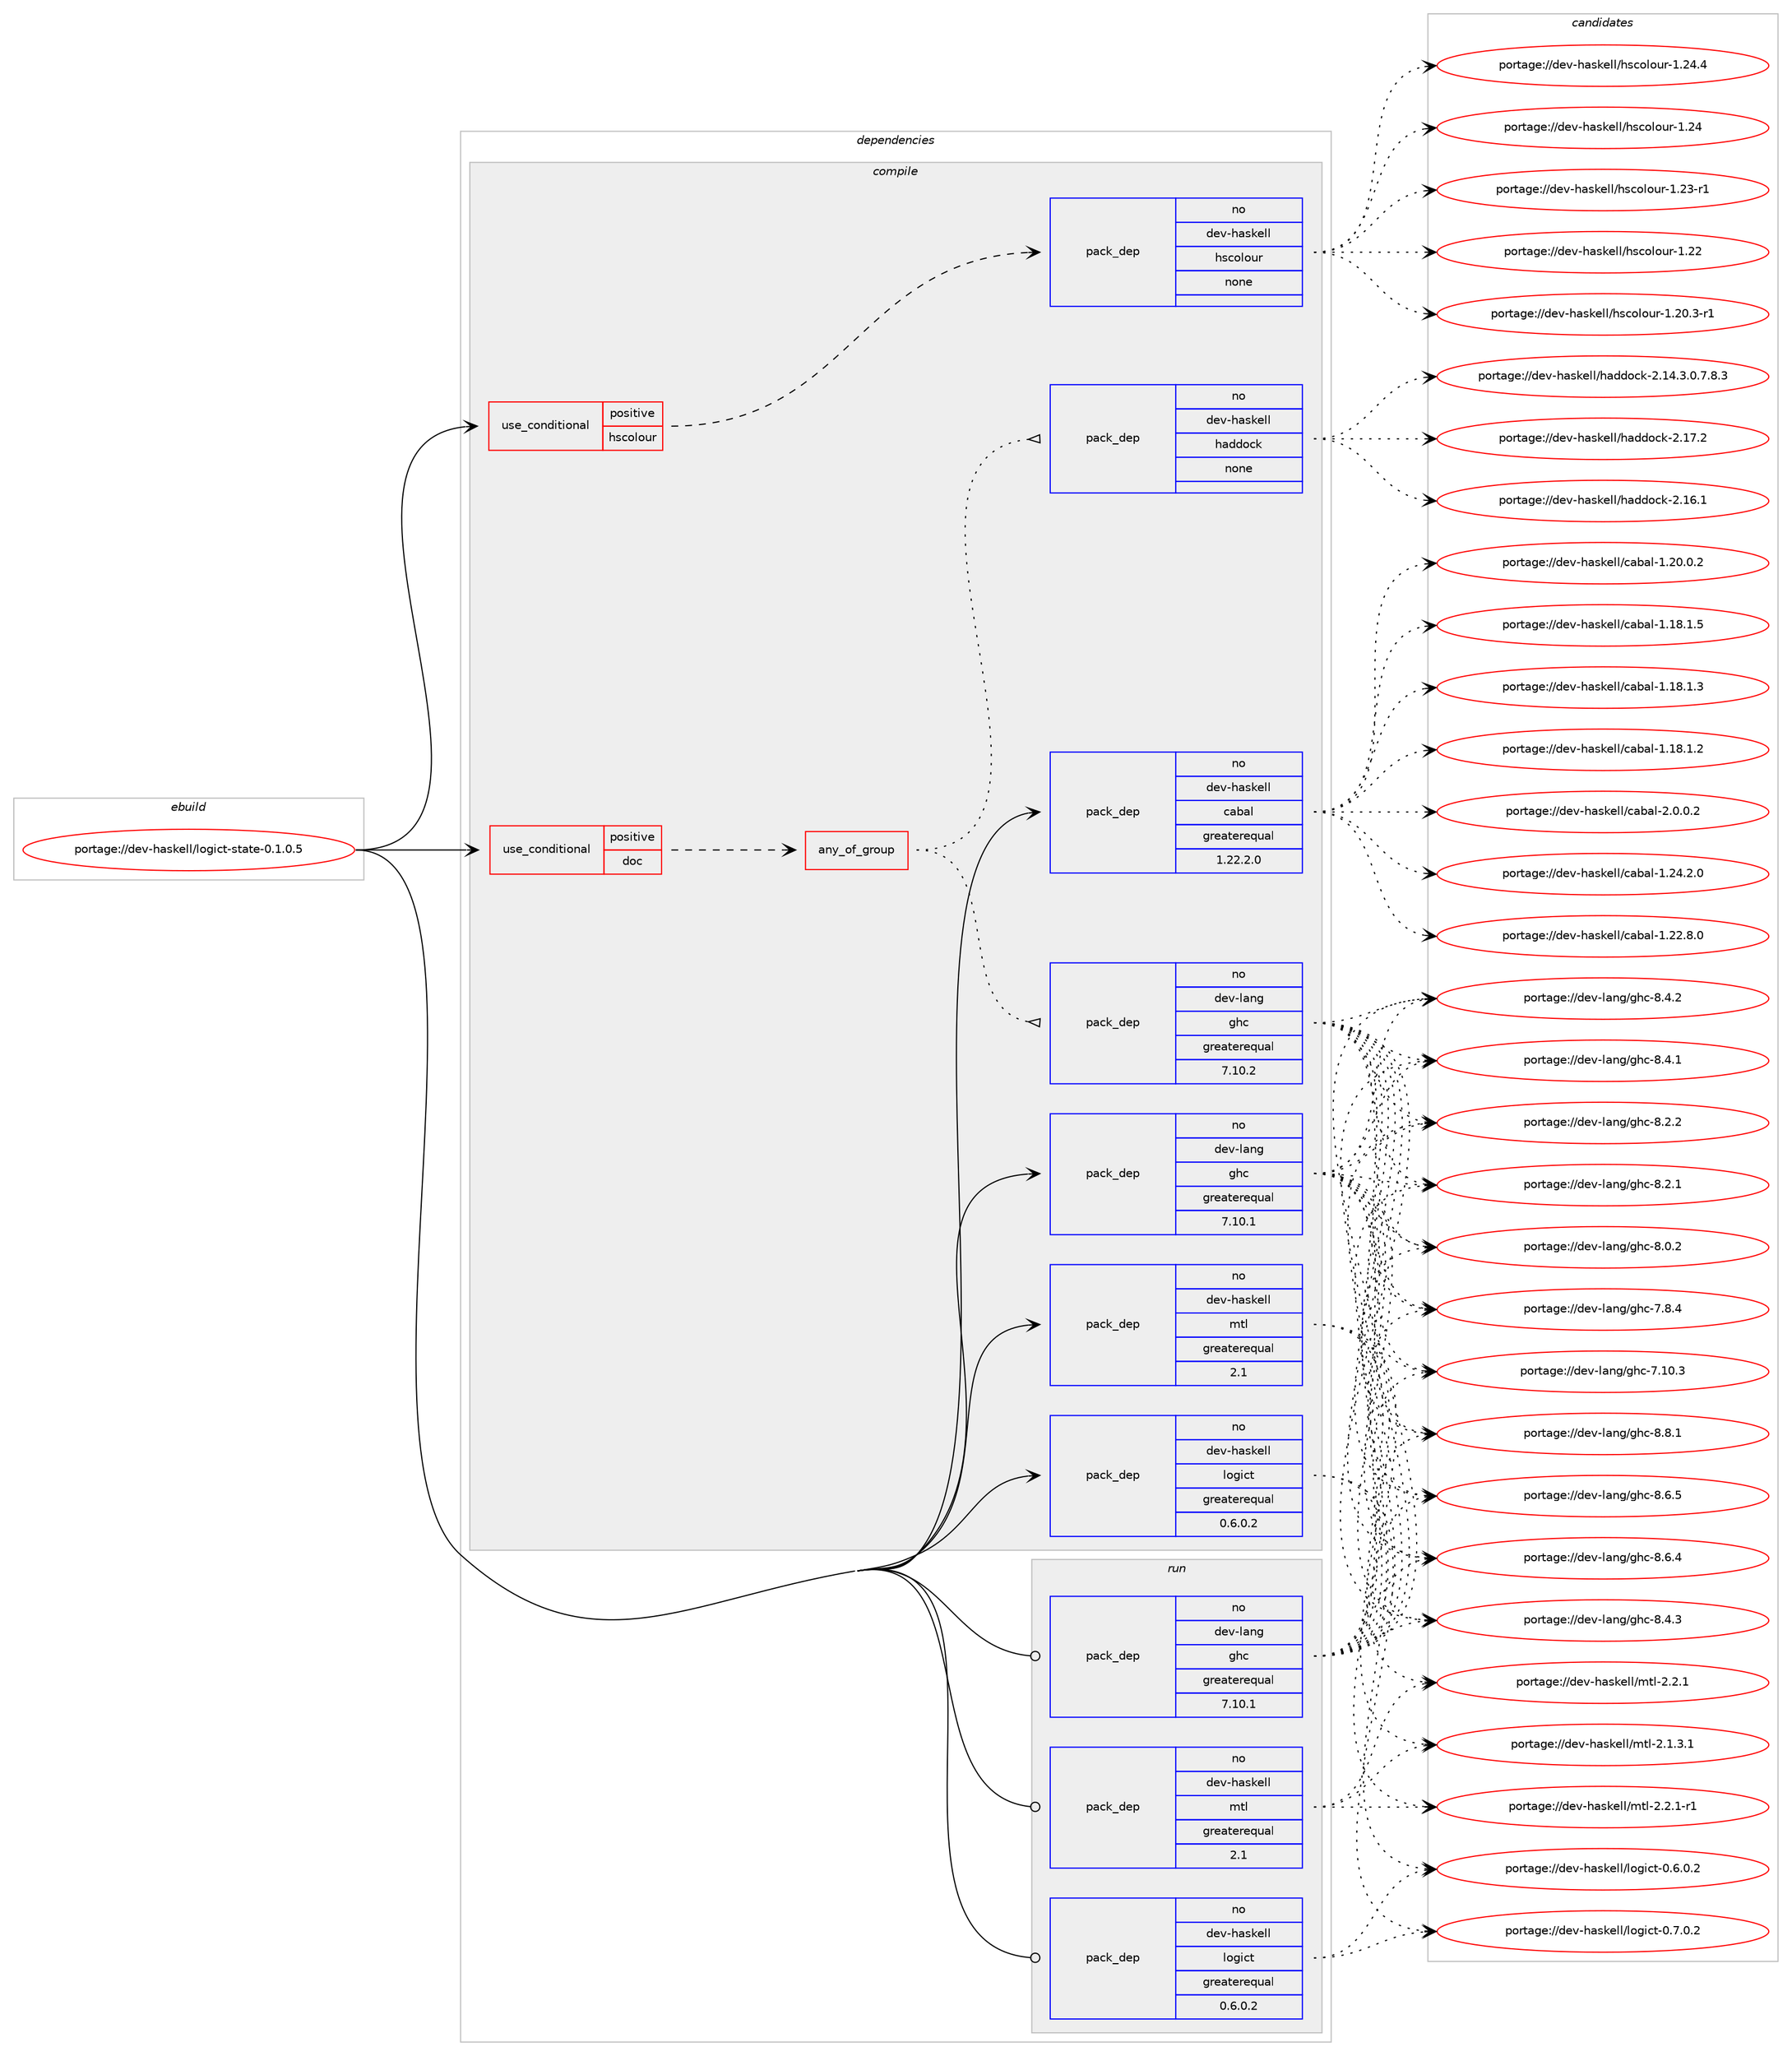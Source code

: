 digraph prolog {

# *************
# Graph options
# *************

newrank=true;
concentrate=true;
compound=true;
graph [rankdir=LR,fontname=Helvetica,fontsize=10,ranksep=1.5];#, ranksep=2.5, nodesep=0.2];
edge  [arrowhead=vee];
node  [fontname=Helvetica,fontsize=10];

# **********
# The ebuild
# **********

subgraph cluster_leftcol {
color=gray;
label=<<i>ebuild</i>>;
id [label="portage://dev-haskell/logict-state-0.1.0.5", color=red, width=4, href="../dev-haskell/logict-state-0.1.0.5.svg"];
}

# ****************
# The dependencies
# ****************

subgraph cluster_midcol {
color=gray;
label=<<i>dependencies</i>>;
subgraph cluster_compile {
fillcolor="#eeeeee";
style=filled;
label=<<i>compile</i>>;
subgraph cond132774 {
dependency552712 [label=<<TABLE BORDER="0" CELLBORDER="1" CELLSPACING="0" CELLPADDING="4"><TR><TD ROWSPAN="3" CELLPADDING="10">use_conditional</TD></TR><TR><TD>positive</TD></TR><TR><TD>doc</TD></TR></TABLE>>, shape=none, color=red];
subgraph any6101 {
dependency552713 [label=<<TABLE BORDER="0" CELLBORDER="1" CELLSPACING="0" CELLPADDING="4"><TR><TD CELLPADDING="10">any_of_group</TD></TR></TABLE>>, shape=none, color=red];subgraph pack413600 {
dependency552714 [label=<<TABLE BORDER="0" CELLBORDER="1" CELLSPACING="0" CELLPADDING="4" WIDTH="220"><TR><TD ROWSPAN="6" CELLPADDING="30">pack_dep</TD></TR><TR><TD WIDTH="110">no</TD></TR><TR><TD>dev-haskell</TD></TR><TR><TD>haddock</TD></TR><TR><TD>none</TD></TR><TR><TD></TD></TR></TABLE>>, shape=none, color=blue];
}
dependency552713:e -> dependency552714:w [weight=20,style="dotted",arrowhead="oinv"];
subgraph pack413601 {
dependency552715 [label=<<TABLE BORDER="0" CELLBORDER="1" CELLSPACING="0" CELLPADDING="4" WIDTH="220"><TR><TD ROWSPAN="6" CELLPADDING="30">pack_dep</TD></TR><TR><TD WIDTH="110">no</TD></TR><TR><TD>dev-lang</TD></TR><TR><TD>ghc</TD></TR><TR><TD>greaterequal</TD></TR><TR><TD>7.10.2</TD></TR></TABLE>>, shape=none, color=blue];
}
dependency552713:e -> dependency552715:w [weight=20,style="dotted",arrowhead="oinv"];
}
dependency552712:e -> dependency552713:w [weight=20,style="dashed",arrowhead="vee"];
}
id:e -> dependency552712:w [weight=20,style="solid",arrowhead="vee"];
subgraph cond132775 {
dependency552716 [label=<<TABLE BORDER="0" CELLBORDER="1" CELLSPACING="0" CELLPADDING="4"><TR><TD ROWSPAN="3" CELLPADDING="10">use_conditional</TD></TR><TR><TD>positive</TD></TR><TR><TD>hscolour</TD></TR></TABLE>>, shape=none, color=red];
subgraph pack413602 {
dependency552717 [label=<<TABLE BORDER="0" CELLBORDER="1" CELLSPACING="0" CELLPADDING="4" WIDTH="220"><TR><TD ROWSPAN="6" CELLPADDING="30">pack_dep</TD></TR><TR><TD WIDTH="110">no</TD></TR><TR><TD>dev-haskell</TD></TR><TR><TD>hscolour</TD></TR><TR><TD>none</TD></TR><TR><TD></TD></TR></TABLE>>, shape=none, color=blue];
}
dependency552716:e -> dependency552717:w [weight=20,style="dashed",arrowhead="vee"];
}
id:e -> dependency552716:w [weight=20,style="solid",arrowhead="vee"];
subgraph pack413603 {
dependency552718 [label=<<TABLE BORDER="0" CELLBORDER="1" CELLSPACING="0" CELLPADDING="4" WIDTH="220"><TR><TD ROWSPAN="6" CELLPADDING="30">pack_dep</TD></TR><TR><TD WIDTH="110">no</TD></TR><TR><TD>dev-haskell</TD></TR><TR><TD>cabal</TD></TR><TR><TD>greaterequal</TD></TR><TR><TD>1.22.2.0</TD></TR></TABLE>>, shape=none, color=blue];
}
id:e -> dependency552718:w [weight=20,style="solid",arrowhead="vee"];
subgraph pack413604 {
dependency552719 [label=<<TABLE BORDER="0" CELLBORDER="1" CELLSPACING="0" CELLPADDING="4" WIDTH="220"><TR><TD ROWSPAN="6" CELLPADDING="30">pack_dep</TD></TR><TR><TD WIDTH="110">no</TD></TR><TR><TD>dev-haskell</TD></TR><TR><TD>logict</TD></TR><TR><TD>greaterequal</TD></TR><TR><TD>0.6.0.2</TD></TR></TABLE>>, shape=none, color=blue];
}
id:e -> dependency552719:w [weight=20,style="solid",arrowhead="vee"];
subgraph pack413605 {
dependency552720 [label=<<TABLE BORDER="0" CELLBORDER="1" CELLSPACING="0" CELLPADDING="4" WIDTH="220"><TR><TD ROWSPAN="6" CELLPADDING="30">pack_dep</TD></TR><TR><TD WIDTH="110">no</TD></TR><TR><TD>dev-haskell</TD></TR><TR><TD>mtl</TD></TR><TR><TD>greaterequal</TD></TR><TR><TD>2.1</TD></TR></TABLE>>, shape=none, color=blue];
}
id:e -> dependency552720:w [weight=20,style="solid",arrowhead="vee"];
subgraph pack413606 {
dependency552721 [label=<<TABLE BORDER="0" CELLBORDER="1" CELLSPACING="0" CELLPADDING="4" WIDTH="220"><TR><TD ROWSPAN="6" CELLPADDING="30">pack_dep</TD></TR><TR><TD WIDTH="110">no</TD></TR><TR><TD>dev-lang</TD></TR><TR><TD>ghc</TD></TR><TR><TD>greaterequal</TD></TR><TR><TD>7.10.1</TD></TR></TABLE>>, shape=none, color=blue];
}
id:e -> dependency552721:w [weight=20,style="solid",arrowhead="vee"];
}
subgraph cluster_compileandrun {
fillcolor="#eeeeee";
style=filled;
label=<<i>compile and run</i>>;
}
subgraph cluster_run {
fillcolor="#eeeeee";
style=filled;
label=<<i>run</i>>;
subgraph pack413607 {
dependency552722 [label=<<TABLE BORDER="0" CELLBORDER="1" CELLSPACING="0" CELLPADDING="4" WIDTH="220"><TR><TD ROWSPAN="6" CELLPADDING="30">pack_dep</TD></TR><TR><TD WIDTH="110">no</TD></TR><TR><TD>dev-haskell</TD></TR><TR><TD>logict</TD></TR><TR><TD>greaterequal</TD></TR><TR><TD>0.6.0.2</TD></TR></TABLE>>, shape=none, color=blue];
}
id:e -> dependency552722:w [weight=20,style="solid",arrowhead="odot"];
subgraph pack413608 {
dependency552723 [label=<<TABLE BORDER="0" CELLBORDER="1" CELLSPACING="0" CELLPADDING="4" WIDTH="220"><TR><TD ROWSPAN="6" CELLPADDING="30">pack_dep</TD></TR><TR><TD WIDTH="110">no</TD></TR><TR><TD>dev-haskell</TD></TR><TR><TD>mtl</TD></TR><TR><TD>greaterequal</TD></TR><TR><TD>2.1</TD></TR></TABLE>>, shape=none, color=blue];
}
id:e -> dependency552723:w [weight=20,style="solid",arrowhead="odot"];
subgraph pack413609 {
dependency552724 [label=<<TABLE BORDER="0" CELLBORDER="1" CELLSPACING="0" CELLPADDING="4" WIDTH="220"><TR><TD ROWSPAN="6" CELLPADDING="30">pack_dep</TD></TR><TR><TD WIDTH="110">no</TD></TR><TR><TD>dev-lang</TD></TR><TR><TD>ghc</TD></TR><TR><TD>greaterequal</TD></TR><TR><TD>7.10.1</TD></TR></TABLE>>, shape=none, color=blue];
}
id:e -> dependency552724:w [weight=20,style="solid",arrowhead="odot"];
}
}

# **************
# The candidates
# **************

subgraph cluster_choices {
rank=same;
color=gray;
label=<<i>candidates</i>>;

subgraph choice413600 {
color=black;
nodesep=1;
choice100101118451049711510710110810847104971001001119910745504649554650 [label="portage://dev-haskell/haddock-2.17.2", color=red, width=4,href="../dev-haskell/haddock-2.17.2.svg"];
choice100101118451049711510710110810847104971001001119910745504649544649 [label="portage://dev-haskell/haddock-2.16.1", color=red, width=4,href="../dev-haskell/haddock-2.16.1.svg"];
choice1001011184510497115107101108108471049710010011199107455046495246514648465546564651 [label="portage://dev-haskell/haddock-2.14.3.0.7.8.3", color=red, width=4,href="../dev-haskell/haddock-2.14.3.0.7.8.3.svg"];
dependency552714:e -> choice100101118451049711510710110810847104971001001119910745504649554650:w [style=dotted,weight="100"];
dependency552714:e -> choice100101118451049711510710110810847104971001001119910745504649544649:w [style=dotted,weight="100"];
dependency552714:e -> choice1001011184510497115107101108108471049710010011199107455046495246514648465546564651:w [style=dotted,weight="100"];
}
subgraph choice413601 {
color=black;
nodesep=1;
choice10010111845108971101034710310499455646564649 [label="portage://dev-lang/ghc-8.8.1", color=red, width=4,href="../dev-lang/ghc-8.8.1.svg"];
choice10010111845108971101034710310499455646544653 [label="portage://dev-lang/ghc-8.6.5", color=red, width=4,href="../dev-lang/ghc-8.6.5.svg"];
choice10010111845108971101034710310499455646544652 [label="portage://dev-lang/ghc-8.6.4", color=red, width=4,href="../dev-lang/ghc-8.6.4.svg"];
choice10010111845108971101034710310499455646524651 [label="portage://dev-lang/ghc-8.4.3", color=red, width=4,href="../dev-lang/ghc-8.4.3.svg"];
choice10010111845108971101034710310499455646524650 [label="portage://dev-lang/ghc-8.4.2", color=red, width=4,href="../dev-lang/ghc-8.4.2.svg"];
choice10010111845108971101034710310499455646524649 [label="portage://dev-lang/ghc-8.4.1", color=red, width=4,href="../dev-lang/ghc-8.4.1.svg"];
choice10010111845108971101034710310499455646504650 [label="portage://dev-lang/ghc-8.2.2", color=red, width=4,href="../dev-lang/ghc-8.2.2.svg"];
choice10010111845108971101034710310499455646504649 [label="portage://dev-lang/ghc-8.2.1", color=red, width=4,href="../dev-lang/ghc-8.2.1.svg"];
choice10010111845108971101034710310499455646484650 [label="portage://dev-lang/ghc-8.0.2", color=red, width=4,href="../dev-lang/ghc-8.0.2.svg"];
choice10010111845108971101034710310499455546564652 [label="portage://dev-lang/ghc-7.8.4", color=red, width=4,href="../dev-lang/ghc-7.8.4.svg"];
choice1001011184510897110103471031049945554649484651 [label="portage://dev-lang/ghc-7.10.3", color=red, width=4,href="../dev-lang/ghc-7.10.3.svg"];
dependency552715:e -> choice10010111845108971101034710310499455646564649:w [style=dotted,weight="100"];
dependency552715:e -> choice10010111845108971101034710310499455646544653:w [style=dotted,weight="100"];
dependency552715:e -> choice10010111845108971101034710310499455646544652:w [style=dotted,weight="100"];
dependency552715:e -> choice10010111845108971101034710310499455646524651:w [style=dotted,weight="100"];
dependency552715:e -> choice10010111845108971101034710310499455646524650:w [style=dotted,weight="100"];
dependency552715:e -> choice10010111845108971101034710310499455646524649:w [style=dotted,weight="100"];
dependency552715:e -> choice10010111845108971101034710310499455646504650:w [style=dotted,weight="100"];
dependency552715:e -> choice10010111845108971101034710310499455646504649:w [style=dotted,weight="100"];
dependency552715:e -> choice10010111845108971101034710310499455646484650:w [style=dotted,weight="100"];
dependency552715:e -> choice10010111845108971101034710310499455546564652:w [style=dotted,weight="100"];
dependency552715:e -> choice1001011184510897110103471031049945554649484651:w [style=dotted,weight="100"];
}
subgraph choice413602 {
color=black;
nodesep=1;
choice1001011184510497115107101108108471041159911110811111711445494650524652 [label="portage://dev-haskell/hscolour-1.24.4", color=red, width=4,href="../dev-haskell/hscolour-1.24.4.svg"];
choice100101118451049711510710110810847104115991111081111171144549465052 [label="portage://dev-haskell/hscolour-1.24", color=red, width=4,href="../dev-haskell/hscolour-1.24.svg"];
choice1001011184510497115107101108108471041159911110811111711445494650514511449 [label="portage://dev-haskell/hscolour-1.23-r1", color=red, width=4,href="../dev-haskell/hscolour-1.23-r1.svg"];
choice100101118451049711510710110810847104115991111081111171144549465050 [label="portage://dev-haskell/hscolour-1.22", color=red, width=4,href="../dev-haskell/hscolour-1.22.svg"];
choice10010111845104971151071011081084710411599111108111117114454946504846514511449 [label="portage://dev-haskell/hscolour-1.20.3-r1", color=red, width=4,href="../dev-haskell/hscolour-1.20.3-r1.svg"];
dependency552717:e -> choice1001011184510497115107101108108471041159911110811111711445494650524652:w [style=dotted,weight="100"];
dependency552717:e -> choice100101118451049711510710110810847104115991111081111171144549465052:w [style=dotted,weight="100"];
dependency552717:e -> choice1001011184510497115107101108108471041159911110811111711445494650514511449:w [style=dotted,weight="100"];
dependency552717:e -> choice100101118451049711510710110810847104115991111081111171144549465050:w [style=dotted,weight="100"];
dependency552717:e -> choice10010111845104971151071011081084710411599111108111117114454946504846514511449:w [style=dotted,weight="100"];
}
subgraph choice413603 {
color=black;
nodesep=1;
choice100101118451049711510710110810847999798971084550464846484650 [label="portage://dev-haskell/cabal-2.0.0.2", color=red, width=4,href="../dev-haskell/cabal-2.0.0.2.svg"];
choice10010111845104971151071011081084799979897108454946505246504648 [label="portage://dev-haskell/cabal-1.24.2.0", color=red, width=4,href="../dev-haskell/cabal-1.24.2.0.svg"];
choice10010111845104971151071011081084799979897108454946505046564648 [label="portage://dev-haskell/cabal-1.22.8.0", color=red, width=4,href="../dev-haskell/cabal-1.22.8.0.svg"];
choice10010111845104971151071011081084799979897108454946504846484650 [label="portage://dev-haskell/cabal-1.20.0.2", color=red, width=4,href="../dev-haskell/cabal-1.20.0.2.svg"];
choice10010111845104971151071011081084799979897108454946495646494653 [label="portage://dev-haskell/cabal-1.18.1.5", color=red, width=4,href="../dev-haskell/cabal-1.18.1.5.svg"];
choice10010111845104971151071011081084799979897108454946495646494651 [label="portage://dev-haskell/cabal-1.18.1.3", color=red, width=4,href="../dev-haskell/cabal-1.18.1.3.svg"];
choice10010111845104971151071011081084799979897108454946495646494650 [label="portage://dev-haskell/cabal-1.18.1.2", color=red, width=4,href="../dev-haskell/cabal-1.18.1.2.svg"];
dependency552718:e -> choice100101118451049711510710110810847999798971084550464846484650:w [style=dotted,weight="100"];
dependency552718:e -> choice10010111845104971151071011081084799979897108454946505246504648:w [style=dotted,weight="100"];
dependency552718:e -> choice10010111845104971151071011081084799979897108454946505046564648:w [style=dotted,weight="100"];
dependency552718:e -> choice10010111845104971151071011081084799979897108454946504846484650:w [style=dotted,weight="100"];
dependency552718:e -> choice10010111845104971151071011081084799979897108454946495646494653:w [style=dotted,weight="100"];
dependency552718:e -> choice10010111845104971151071011081084799979897108454946495646494651:w [style=dotted,weight="100"];
dependency552718:e -> choice10010111845104971151071011081084799979897108454946495646494650:w [style=dotted,weight="100"];
}
subgraph choice413604 {
color=black;
nodesep=1;
choice100101118451049711510710110810847108111103105991164548465546484650 [label="portage://dev-haskell/logict-0.7.0.2", color=red, width=4,href="../dev-haskell/logict-0.7.0.2.svg"];
choice100101118451049711510710110810847108111103105991164548465446484650 [label="portage://dev-haskell/logict-0.6.0.2", color=red, width=4,href="../dev-haskell/logict-0.6.0.2.svg"];
dependency552719:e -> choice100101118451049711510710110810847108111103105991164548465546484650:w [style=dotted,weight="100"];
dependency552719:e -> choice100101118451049711510710110810847108111103105991164548465446484650:w [style=dotted,weight="100"];
}
subgraph choice413605 {
color=black;
nodesep=1;
choice1001011184510497115107101108108471091161084550465046494511449 [label="portage://dev-haskell/mtl-2.2.1-r1", color=red, width=4,href="../dev-haskell/mtl-2.2.1-r1.svg"];
choice100101118451049711510710110810847109116108455046504649 [label="portage://dev-haskell/mtl-2.2.1", color=red, width=4,href="../dev-haskell/mtl-2.2.1.svg"];
choice1001011184510497115107101108108471091161084550464946514649 [label="portage://dev-haskell/mtl-2.1.3.1", color=red, width=4,href="../dev-haskell/mtl-2.1.3.1.svg"];
dependency552720:e -> choice1001011184510497115107101108108471091161084550465046494511449:w [style=dotted,weight="100"];
dependency552720:e -> choice100101118451049711510710110810847109116108455046504649:w [style=dotted,weight="100"];
dependency552720:e -> choice1001011184510497115107101108108471091161084550464946514649:w [style=dotted,weight="100"];
}
subgraph choice413606 {
color=black;
nodesep=1;
choice10010111845108971101034710310499455646564649 [label="portage://dev-lang/ghc-8.8.1", color=red, width=4,href="../dev-lang/ghc-8.8.1.svg"];
choice10010111845108971101034710310499455646544653 [label="portage://dev-lang/ghc-8.6.5", color=red, width=4,href="../dev-lang/ghc-8.6.5.svg"];
choice10010111845108971101034710310499455646544652 [label="portage://dev-lang/ghc-8.6.4", color=red, width=4,href="../dev-lang/ghc-8.6.4.svg"];
choice10010111845108971101034710310499455646524651 [label="portage://dev-lang/ghc-8.4.3", color=red, width=4,href="../dev-lang/ghc-8.4.3.svg"];
choice10010111845108971101034710310499455646524650 [label="portage://dev-lang/ghc-8.4.2", color=red, width=4,href="../dev-lang/ghc-8.4.2.svg"];
choice10010111845108971101034710310499455646524649 [label="portage://dev-lang/ghc-8.4.1", color=red, width=4,href="../dev-lang/ghc-8.4.1.svg"];
choice10010111845108971101034710310499455646504650 [label="portage://dev-lang/ghc-8.2.2", color=red, width=4,href="../dev-lang/ghc-8.2.2.svg"];
choice10010111845108971101034710310499455646504649 [label="portage://dev-lang/ghc-8.2.1", color=red, width=4,href="../dev-lang/ghc-8.2.1.svg"];
choice10010111845108971101034710310499455646484650 [label="portage://dev-lang/ghc-8.0.2", color=red, width=4,href="../dev-lang/ghc-8.0.2.svg"];
choice10010111845108971101034710310499455546564652 [label="portage://dev-lang/ghc-7.8.4", color=red, width=4,href="../dev-lang/ghc-7.8.4.svg"];
choice1001011184510897110103471031049945554649484651 [label="portage://dev-lang/ghc-7.10.3", color=red, width=4,href="../dev-lang/ghc-7.10.3.svg"];
dependency552721:e -> choice10010111845108971101034710310499455646564649:w [style=dotted,weight="100"];
dependency552721:e -> choice10010111845108971101034710310499455646544653:w [style=dotted,weight="100"];
dependency552721:e -> choice10010111845108971101034710310499455646544652:w [style=dotted,weight="100"];
dependency552721:e -> choice10010111845108971101034710310499455646524651:w [style=dotted,weight="100"];
dependency552721:e -> choice10010111845108971101034710310499455646524650:w [style=dotted,weight="100"];
dependency552721:e -> choice10010111845108971101034710310499455646524649:w [style=dotted,weight="100"];
dependency552721:e -> choice10010111845108971101034710310499455646504650:w [style=dotted,weight="100"];
dependency552721:e -> choice10010111845108971101034710310499455646504649:w [style=dotted,weight="100"];
dependency552721:e -> choice10010111845108971101034710310499455646484650:w [style=dotted,weight="100"];
dependency552721:e -> choice10010111845108971101034710310499455546564652:w [style=dotted,weight="100"];
dependency552721:e -> choice1001011184510897110103471031049945554649484651:w [style=dotted,weight="100"];
}
subgraph choice413607 {
color=black;
nodesep=1;
choice100101118451049711510710110810847108111103105991164548465546484650 [label="portage://dev-haskell/logict-0.7.0.2", color=red, width=4,href="../dev-haskell/logict-0.7.0.2.svg"];
choice100101118451049711510710110810847108111103105991164548465446484650 [label="portage://dev-haskell/logict-0.6.0.2", color=red, width=4,href="../dev-haskell/logict-0.6.0.2.svg"];
dependency552722:e -> choice100101118451049711510710110810847108111103105991164548465546484650:w [style=dotted,weight="100"];
dependency552722:e -> choice100101118451049711510710110810847108111103105991164548465446484650:w [style=dotted,weight="100"];
}
subgraph choice413608 {
color=black;
nodesep=1;
choice1001011184510497115107101108108471091161084550465046494511449 [label="portage://dev-haskell/mtl-2.2.1-r1", color=red, width=4,href="../dev-haskell/mtl-2.2.1-r1.svg"];
choice100101118451049711510710110810847109116108455046504649 [label="portage://dev-haskell/mtl-2.2.1", color=red, width=4,href="../dev-haskell/mtl-2.2.1.svg"];
choice1001011184510497115107101108108471091161084550464946514649 [label="portage://dev-haskell/mtl-2.1.3.1", color=red, width=4,href="../dev-haskell/mtl-2.1.3.1.svg"];
dependency552723:e -> choice1001011184510497115107101108108471091161084550465046494511449:w [style=dotted,weight="100"];
dependency552723:e -> choice100101118451049711510710110810847109116108455046504649:w [style=dotted,weight="100"];
dependency552723:e -> choice1001011184510497115107101108108471091161084550464946514649:w [style=dotted,weight="100"];
}
subgraph choice413609 {
color=black;
nodesep=1;
choice10010111845108971101034710310499455646564649 [label="portage://dev-lang/ghc-8.8.1", color=red, width=4,href="../dev-lang/ghc-8.8.1.svg"];
choice10010111845108971101034710310499455646544653 [label="portage://dev-lang/ghc-8.6.5", color=red, width=4,href="../dev-lang/ghc-8.6.5.svg"];
choice10010111845108971101034710310499455646544652 [label="portage://dev-lang/ghc-8.6.4", color=red, width=4,href="../dev-lang/ghc-8.6.4.svg"];
choice10010111845108971101034710310499455646524651 [label="portage://dev-lang/ghc-8.4.3", color=red, width=4,href="../dev-lang/ghc-8.4.3.svg"];
choice10010111845108971101034710310499455646524650 [label="portage://dev-lang/ghc-8.4.2", color=red, width=4,href="../dev-lang/ghc-8.4.2.svg"];
choice10010111845108971101034710310499455646524649 [label="portage://dev-lang/ghc-8.4.1", color=red, width=4,href="../dev-lang/ghc-8.4.1.svg"];
choice10010111845108971101034710310499455646504650 [label="portage://dev-lang/ghc-8.2.2", color=red, width=4,href="../dev-lang/ghc-8.2.2.svg"];
choice10010111845108971101034710310499455646504649 [label="portage://dev-lang/ghc-8.2.1", color=red, width=4,href="../dev-lang/ghc-8.2.1.svg"];
choice10010111845108971101034710310499455646484650 [label="portage://dev-lang/ghc-8.0.2", color=red, width=4,href="../dev-lang/ghc-8.0.2.svg"];
choice10010111845108971101034710310499455546564652 [label="portage://dev-lang/ghc-7.8.4", color=red, width=4,href="../dev-lang/ghc-7.8.4.svg"];
choice1001011184510897110103471031049945554649484651 [label="portage://dev-lang/ghc-7.10.3", color=red, width=4,href="../dev-lang/ghc-7.10.3.svg"];
dependency552724:e -> choice10010111845108971101034710310499455646564649:w [style=dotted,weight="100"];
dependency552724:e -> choice10010111845108971101034710310499455646544653:w [style=dotted,weight="100"];
dependency552724:e -> choice10010111845108971101034710310499455646544652:w [style=dotted,weight="100"];
dependency552724:e -> choice10010111845108971101034710310499455646524651:w [style=dotted,weight="100"];
dependency552724:e -> choice10010111845108971101034710310499455646524650:w [style=dotted,weight="100"];
dependency552724:e -> choice10010111845108971101034710310499455646524649:w [style=dotted,weight="100"];
dependency552724:e -> choice10010111845108971101034710310499455646504650:w [style=dotted,weight="100"];
dependency552724:e -> choice10010111845108971101034710310499455646504649:w [style=dotted,weight="100"];
dependency552724:e -> choice10010111845108971101034710310499455646484650:w [style=dotted,weight="100"];
dependency552724:e -> choice10010111845108971101034710310499455546564652:w [style=dotted,weight="100"];
dependency552724:e -> choice1001011184510897110103471031049945554649484651:w [style=dotted,weight="100"];
}
}

}
